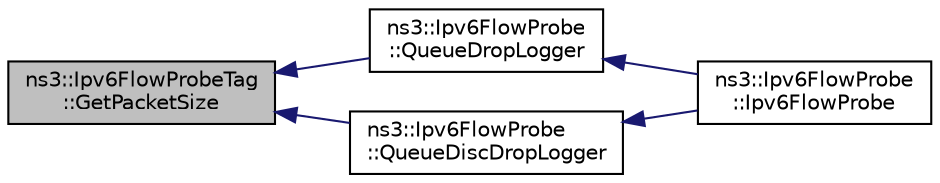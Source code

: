 digraph "ns3::Ipv6FlowProbeTag::GetPacketSize"
{
  edge [fontname="Helvetica",fontsize="10",labelfontname="Helvetica",labelfontsize="10"];
  node [fontname="Helvetica",fontsize="10",shape=record];
  rankdir="LR";
  Node1 [label="ns3::Ipv6FlowProbeTag\l::GetPacketSize",height=0.2,width=0.4,color="black", fillcolor="grey75", style="filled", fontcolor="black"];
  Node1 -> Node2 [dir="back",color="midnightblue",fontsize="10",style="solid"];
  Node2 [label="ns3::Ipv6FlowProbe\l::QueueDropLogger",height=0.2,width=0.4,color="black", fillcolor="white", style="filled",URL="$d9/de0/classns3_1_1Ipv6FlowProbe.html#a5219691c8446ab59564014e9658d3187"];
  Node2 -> Node3 [dir="back",color="midnightblue",fontsize="10",style="solid"];
  Node3 [label="ns3::Ipv6FlowProbe\l::Ipv6FlowProbe",height=0.2,width=0.4,color="black", fillcolor="white", style="filled",URL="$d9/de0/classns3_1_1Ipv6FlowProbe.html#aa276e5ac5c1a0162bd987f235a8164a5",tooltip="Constructor. "];
  Node1 -> Node4 [dir="back",color="midnightblue",fontsize="10",style="solid"];
  Node4 [label="ns3::Ipv6FlowProbe\l::QueueDiscDropLogger",height=0.2,width=0.4,color="black", fillcolor="white", style="filled",URL="$d9/de0/classns3_1_1Ipv6FlowProbe.html#a1f0d7560a3a5f7fc3bc999825067037b"];
  Node4 -> Node3 [dir="back",color="midnightblue",fontsize="10",style="solid"];
}
